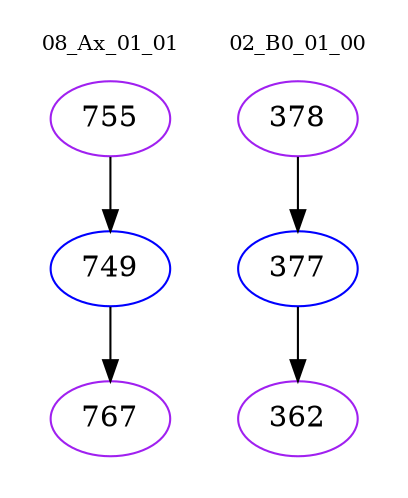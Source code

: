 digraph{
subgraph cluster_0 {
color = white
label = "08_Ax_01_01";
fontsize=10;
T0_755 [label="755", color="purple"]
T0_755 -> T0_749 [color="black"]
T0_749 [label="749", color="blue"]
T0_749 -> T0_767 [color="black"]
T0_767 [label="767", color="purple"]
}
subgraph cluster_1 {
color = white
label = "02_B0_01_00";
fontsize=10;
T1_378 [label="378", color="purple"]
T1_378 -> T1_377 [color="black"]
T1_377 [label="377", color="blue"]
T1_377 -> T1_362 [color="black"]
T1_362 [label="362", color="purple"]
}
}
